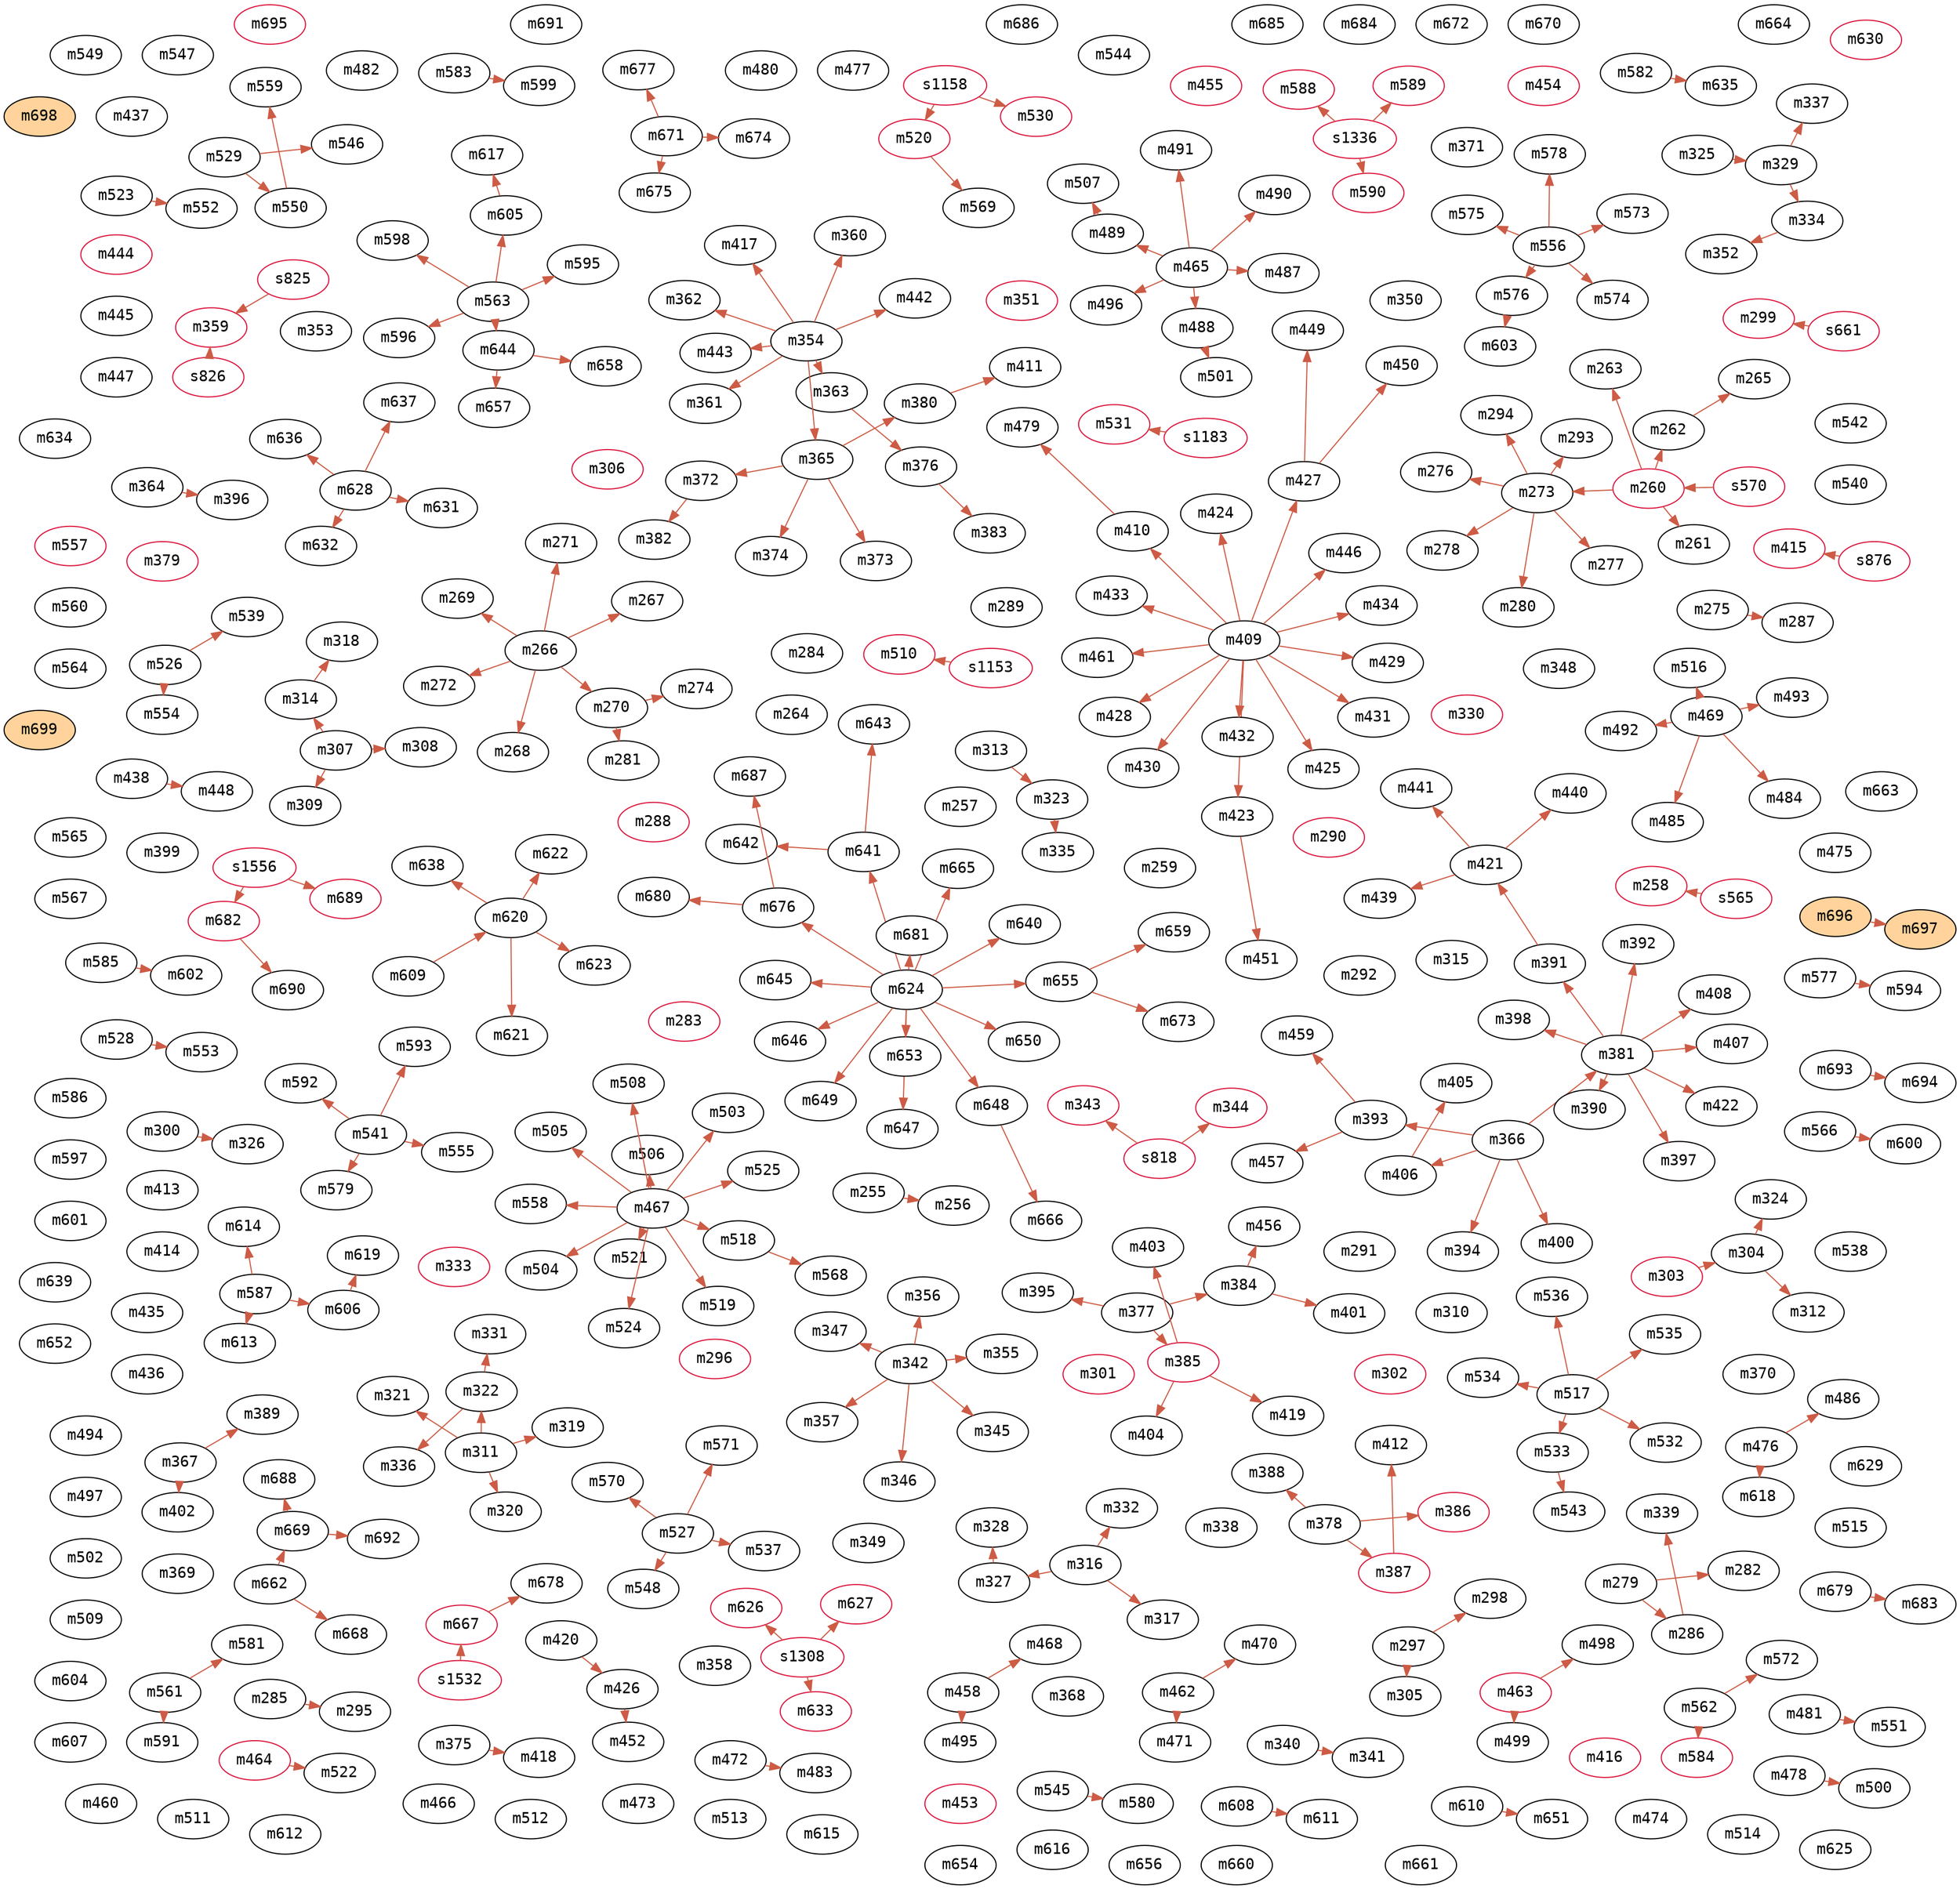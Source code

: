 digraph infections {
	graph [
		charset = "UTF-8",
		layout = fdp
	];
	node [
		fontname="Inconsolata",
		fontcolor = black,
		style = "solid,filled",
		color = black
		fillcolor = white
	];
	edge [
		color = coral3
	];
	m255;
	m256;
	m257;
	m258[color=crimson];
	m259;
	m260[color=crimson];
	m261;
	m262;
	m263;
	m264;
	m265;
	m266;
	m267;
	m268;
	m269;
	m270;
	m271;
	m272;
	m273;
	m274;
	m275;
	m276;
	m277;
	m278;
	m279;
	m280;
	m281;
	m282;
	m283[color=crimson];
	m284;
	m285;
	m286;
	m287;
	m288[color=crimson];
	m289;
	m290[color=crimson];
	m291;
	m292;
	m293;
	m294;
	m295;
	m296[color=crimson];
	m297;
	m298;
	m299[color=crimson];
	m300;
	m301[color=crimson];
	m302[color=crimson];
	m303[color=crimson];
	m304;
	m305;
	m306[color=crimson];
	m307;
	m308;
	m309;
	m310;
	m311;
	m312;
	m313;
	m314;
	m315;
	m316;
	m317;
	m318;
	m319;
	m320;
	m321;
	m322;
	m323;
	m324;
	m325;
	m326;
	m327;
	m328;
	m329;
	m330[color=crimson];
	m331;
	m332;
	m333[color=crimson];
	m334;
	m335;
	m336;
	m337;
	m338;
	m339;
	m340;
	m341;
	m342;
	m343[color=crimson];
	m344[color=crimson];
	m345;
	m346;
	m347;
	m348;
	m349;
	m350;
	m351[color=crimson];
	m352;
	m353;
	m354;
	m355;
	m356;
	m357;
	m358;
	m359[color=crimson];
	m360;
	m361;
	m362;
	m363;
	m364;
	m365;
	m366;
	m367;
	m368;
	m369;
	m370;
	m371;
	m372;
	m373;
	m374;
	m375;
	m376;
	m377;
	m378;
	m379[color=crimson];
	m380;
	m381;
	m382;
	m383;
	m384;
	m385[color=crimson];
	m386[color=crimson];
	m387[color=crimson];
	m388;
	m389;
	m390;
	m391;
	m392;
	m393;
	m394;
	m395;
	m396;
	m397;
	m398;
	m399;
	m400;
	m401;
	m402;
	m403;
	m404;
	m405;
	m406;
	m407;
	m408;
	m409;
	m410;
	m411;
	m412;
	m413;
	m414;
	m415[color=crimson];
	m416[color=crimson];
	m417;
	m418;
	m419;
	m420;
	m421;
	m422;
	m423;
	m424;
	m425;
	m426;
	m427;
	m428;
	m429;
	m430;
	m431;
	m432;
	m433;
	m434;
	m435;
	m436;
	m437;
	m438;
	m439;
	m440;
	m441;
	m442;
	m443;
	m444[color=crimson];
	m445;
	m446;
	m447;
	m448;
	m449;
	m450;
	m451;
	m452;
	m453[color=crimson];
	m454[color=crimson];
	m455[color=crimson];
	m456;
	m457;
	m458;
	m459;
	m460;
	m461;
	m462;
	m463[color=crimson];
	m464[color=crimson];
	m465;
	m466;
	m467;
	m468;
	m469;
	m470;
	m471;
	m472;
	m473;
	m474;
	m475;
	m476;
	m477;
	m478;
	m479;
	m480;
	m481;
	m482;
	m483;
	m484;
	m485;
	m486;
	m487;
	m488;
	m489;
	m490;
	m491;
	m492;
	m493;
	m494;
	m495;
	m496;
	m497;
	m498;
	m499;
	m500;
	m501;
	m502;
	m503;
	m504;
	m505;
	m506;
	m507;
	m508;
	m509;
	m510[color=crimson];
	m511;
	m512;
	m513;
	m514;
	m515;
	m516;
	m517;
	m518;
	m519;
	m520[color=crimson];
	m521;
	m522;
	m523;
	m524;
	m525;
	m526;
	m527;
	m528;
	m529;
	m530[color=crimson];
	m531[color=crimson];
	m532;
	m533;
	m534;
	m535;
	m536;
	m537;
	m538;
	m539;
	m540;
	m541;
	m542;
	m543;
	m544;
	m545;
	m546;
	m547;
	m548;
	m549;
	m550;
	m551;
	m552;
	m553;
	m554;
	m555;
	m556;
	m557[color=crimson];
	m558;
	m559;
	m560;
	m561;
	m562;
	m563;
	m564;
	m565;
	m566;
	m567;
	m568;
	m569;
	m570;
	m571;
	m572;
	m573;
	m574;
	m575;
	m576;
	m577;
	m578;
	m579;
	m580;
	m581;
	m582;
	m583;
	m584[color=crimson];
	m585;
	m586;
	m587;
	m588[color=crimson];
	m589[color=crimson];
	m590[color=crimson];
	m591;
	m592;
	m593;
	m594;
	m595;
	m596;
	m597;
	m598;
	m599;
	m600;
	m601;
	m602;
	m603;
	m604;
	m605;
	m606;
	m607;
	m608;
	m609;
	m610;
	m611;
	m612;
	m613;
	m614;
	m615;
	m616;
	m617;
	m618;
	m619;
	m620;
	m621;
	m622;
	m623;
	m624;
	m625;
	m626[color=crimson];
	m627[color=crimson];
	m628;
	m629;
	m630[color=crimson];
	m631;
	m632;
	m633[color=crimson];
	m634;
	m635;
	m636;
	m637;
	m638;
	m639;
	m640;
	m641;
	m642;
	m643;
	m644;
	m645;
	m646;
	m647;
	m648;
	m649;
	m650;
	m651;
	m652;
	m653;
	m654;
	m655;
	m656;
	m657;
	m658;
	m659;
	m660;
	m661;
	m662;
	m663;
	m664;
	m665;
	m666;
	m667[color=crimson];
	m668;
	m669;
	m670;
	m671;
	m672;
	m673;
	m674;
	m675;
	m676;
	m677;
	m678;
	m679;
	m680;
	m681;
	m682[color=crimson];
	m683;
	m684;
	m685;
	m686;
	m687;
	m688;
	m689[color=crimson];
	m690;
	m691;
	m692;
	m693;
	m694;
	m695[color=crimson];
	m696[fillcolor=burlywood1];
	m697[fillcolor=burlywood1];
	m698[fillcolor=burlywood1];
	m699[fillcolor=burlywood1];
	s1153[color=crimson];
	s1158[color=crimson];
	s1183[color=crimson];
	s1308[color=crimson];
	s1336[color=crimson];
	s1532[color=crimson];
	s1556[color=crimson];
	s565[color=crimson];
	s570[color=crimson];
	s661[color=crimson];
	s818[color=crimson];
	s825[color=crimson];
	s826[color=crimson];
	s876[color=crimson];
	m255->m256;
	s565->m258;
	s570->m260;
	m260->m261;
	m260->m262;
	m260->m263;
	m262->m265;
	m266->m267;
	m266->m268;
	m266->m269;
	m266->m270;
	m266->m271;
	m266->m272;
	m260->m273;
	m270->m274;
	m273->m276;
	m273->m277;
	m273->m278;
	m273->m280;
	m270->m281;
	m279->m282;
	m279->m286;
	m275->m287;
	m273->m293;
	m273->m294;
	m285->m295;
	m297->m298;
	s661->m299;
	m303->m304;
	m297->m305;
	m307->m308;
	m307->m309;
	m304->m312;
	m307->m314;
	m316->m317;
	m314->m318;
	m311->m319;
	m311->m320;
	m311->m321;
	m311->m322;
	m313->m323;
	m304->m324;
	m300->m326;
	m316->m327;
	m327->m328;
	m325->m329;
	m322->m331;
	m316->m332;
	m329->m334;
	m323->m335;
	m322->m336;
	m329->m337;
	m286->m339;
	m340->m341;
	s818->m343;
	s818->m344;
	m342->m345;
	m342->m346;
	m342->m347;
	m334->m352;
	m342->m355;
	m342->m356;
	m342->m357;
	s825->m359;
	s826->m359;
	m354->m360;
	m354->m361;
	m354->m362;
	m354->m363;
	m354->m365;
	m365->m372;
	m365->m373;
	m365->m374;
	m363->m376;
	m365->m380;
	m366->m381;
	m372->m382;
	m376->m383;
	m377->m384;
	m377->m385;
	m378->m386;
	m378->m387;
	m378->m388;
	m367->m389;
	m381->m390;
	m381->m391;
	m381->m392;
	m366->m393;
	m366->m394;
	m377->m395;
	m364->m396;
	m381->m397;
	m381->m398;
	m366->m400;
	m384->m401;
	m367->m402;
	m385->m403;
	m385->m404;
	m406->m405;
	m366->m406;
	m381->m407;
	m381->m408;
	m409->m410;
	m380->m411;
	m387->m412;
	s876->m415;
	m354->m417;
	m375->m418;
	m385->m419;
	m391->m421;
	m381->m422;
	m409->m423;
	m409->m424;
	m409->m425;
	m420->m426;
	m409->m427;
	m409->m428;
	m409->m429;
	m409->m430;
	m409->m431;
	m409->m432;
	m409->m433;
	m409->m434;
	m421->m439;
	m421->m440;
	m421->m441;
	m354->m442;
	m354->m443;
	m409->m446;
	m438->m448;
	m427->m449;
	m427->m450;
	m423->m451;
	m426->m452;
	m384->m456;
	m393->m457;
	m393->m459;
	m409->m461;
	m458->m468;
	m462->m470;
	m462->m471;
	m410->m479;
	m472->m483;
	m469->m484;
	m469->m485;
	m476->m486;
	m465->m487;
	m465->m488;
	m465->m489;
	m465->m490;
	m465->m491;
	m469->m492;
	m469->m493;
	m458->m495;
	m465->m496;
	m463->m498;
	m463->m499;
	m478->m500;
	m488->m501;
	m467->m503;
	m467->m504;
	m467->m505;
	m467->m506;
	m489->m507;
	m467->m508;
	s1153->m510;
	m469->m516;
	m467->m518;
	m467->m519;
	s1158->m520;
	m467->m521;
	m464->m522;
	m467->m524;
	m467->m525;
	s1158->m530;
	s1183->m531;
	m517->m532;
	m517->m533;
	m517->m534;
	m517->m535;
	m517->m536;
	m527->m537;
	m526->m539;
	m533->m543;
	m529->m546;
	m527->m548;
	m529->m550;
	m481->m551;
	m523->m552;
	m528->m553;
	m526->m554;
	m541->m555;
	m467->m558;
	m550->m559;
	m518->m568;
	m520->m569;
	m527->m570;
	m527->m571;
	m562->m572;
	m556->m573;
	m556->m574;
	m556->m575;
	m556->m576;
	m556->m578;
	m541->m579;
	m545->m580;
	m561->m581;
	m562->m584;
	s1336->m588;
	s1336->m589;
	s1336->m590;
	m561->m591;
	m541->m592;
	m541->m593;
	m577->m594;
	m563->m595;
	m563->m596;
	m563->m598;
	m583->m599;
	m566->m600;
	m585->m602;
	m576->m603;
	m563->m605;
	m587->m606;
	m608->m611;
	m587->m613;
	m587->m614;
	m605->m617;
	m476->m618;
	m606->m619;
	m609->m620;
	m620->m621;
	m620->m622;
	m620->m623;
	s1308->m626;
	s1308->m627;
	m628->m631;
	m628->m632;
	s1308->m633;
	m582->m635;
	m628->m636;
	m628->m637;
	m620->m638;
	m624->m640;
	m624->m641;
	m641->m642;
	m641->m643;
	m563->m644;
	m624->m645;
	m624->m646;
	m624->m647;
	m624->m648;
	m624->m649;
	m624->m650;
	m610->m651;
	m624->m653;
	m624->m655;
	m644->m657;
	m644->m658;
	m655->m659;
	m624->m665;
	m648->m666;
	s1532->m667;
	m662->m668;
	m662->m669;
	m655->m673;
	m671->m674;
	m671->m675;
	m624->m676;
	m671->m677;
	m667->m678;
	m676->m680;
	m624->m681;
	s1556->m682;
	m679->m683;
	m676->m687;
	m669->m688;
	s1556->m689;
	m682->m690;
	m669->m692;
	m693->m694;
	m696->m697;
}

